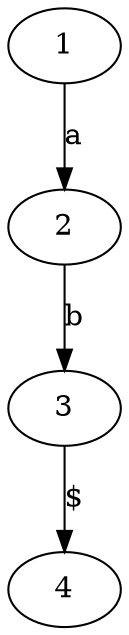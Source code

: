 digraph G {
        graph [
               param_dimensions = 1
               clock_dimensions = 1
        ];
        1 [init=1][match=0]
        2 [init=0][match=0]
        3 [init=0][match=0]
        4 [init=0][match=1]
        1->2 [label=a][reset="{0}"];
        2->3 [label=b][guard="{x0 < p0}"];
        3->4 [label="$"];
}

